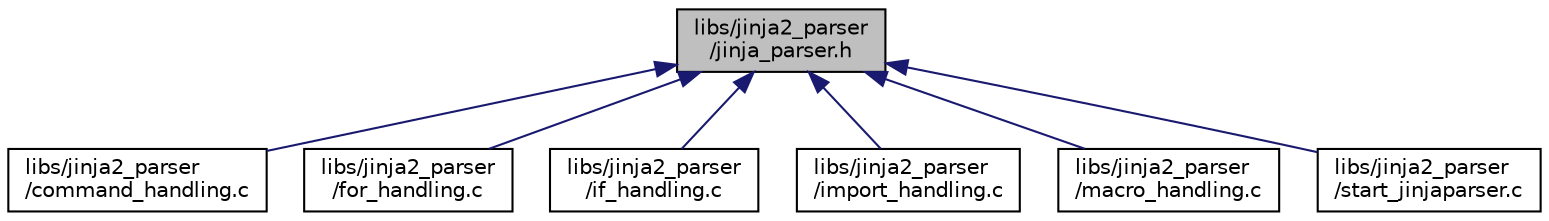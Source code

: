 digraph "libs/jinja2_parser/jinja_parser.h"
{
  edge [fontname="Helvetica",fontsize="10",labelfontname="Helvetica",labelfontsize="10"];
  node [fontname="Helvetica",fontsize="10",shape=record];
  Node1 [label="libs/jinja2_parser\l/jinja_parser.h",height=0.2,width=0.4,color="black", fillcolor="grey75", style="filled", fontcolor="black"];
  Node1 -> Node2 [dir="back",color="midnightblue",fontsize="10",style="solid",fontname="Helvetica"];
  Node2 [label="libs/jinja2_parser\l/command_handling.c",height=0.2,width=0.4,color="black", fillcolor="white", style="filled",URL="$command__handling_8c.html",tooltip="Startet den jeweiligen Handler fuer Befehle. "];
  Node1 -> Node3 [dir="back",color="midnightblue",fontsize="10",style="solid",fontname="Helvetica"];
  Node3 [label="libs/jinja2_parser\l/for_handling.c",height=0.2,width=0.4,color="black", fillcolor="white", style="filled",URL="$for__handling_8c.html",tooltip="Bearbeitet einen For-Block. "];
  Node1 -> Node4 [dir="back",color="midnightblue",fontsize="10",style="solid",fontname="Helvetica"];
  Node4 [label="libs/jinja2_parser\l/if_handling.c",height=0.2,width=0.4,color="black", fillcolor="white", style="filled",URL="$if__handling_8c.html",tooltip="Bearbeitet einen IF-Block. "];
  Node1 -> Node5 [dir="back",color="midnightblue",fontsize="10",style="solid",fontname="Helvetica"];
  Node5 [label="libs/jinja2_parser\l/import_handling.c",height=0.2,width=0.4,color="black", fillcolor="white", style="filled",URL="$import__handling_8c.html",tooltip="Importiert eine Datei und parst diese. "];
  Node1 -> Node6 [dir="back",color="midnightblue",fontsize="10",style="solid",fontname="Helvetica"];
  Node6 [label="libs/jinja2_parser\l/macro_handling.c",height=0.2,width=0.4,color="black", fillcolor="white", style="filled",URL="$macro__handling_8c.html",tooltip="Kuemmert sich um alle Aufrufe, die mit Macros zu tun haben. "];
  Node1 -> Node7 [dir="back",color="midnightblue",fontsize="10",style="solid",fontname="Helvetica"];
  Node7 [label="libs/jinja2_parser\l/start_jinjaparser.c",height=0.2,width=0.4,color="black", fillcolor="white", style="filled",URL="$start__jinjaparser_8c.html",tooltip="Startpunkt fuer den Parser. "];
}
